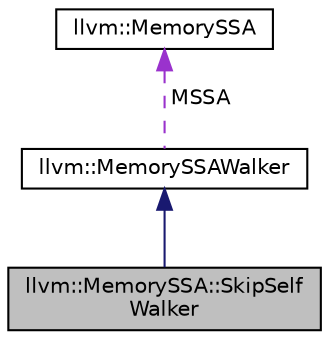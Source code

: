 digraph "llvm::MemorySSA::SkipSelfWalker"
{
 // LATEX_PDF_SIZE
  bgcolor="transparent";
  edge [fontname="Helvetica",fontsize="10",labelfontname="Helvetica",labelfontsize="10"];
  node [fontname="Helvetica",fontsize="10",shape=record];
  Node1 [label="llvm::MemorySSA::SkipSelf\lWalker",height=0.2,width=0.4,color="black", fillcolor="grey75", style="filled", fontcolor="black",tooltip=" "];
  Node2 -> Node1 [dir="back",color="midnightblue",fontsize="10",style="solid",fontname="Helvetica"];
  Node2 [label="llvm::MemorySSAWalker",height=0.2,width=0.4,color="black",URL="$classllvm_1_1MemorySSAWalker.html",tooltip="This is the generic walker interface for walkers of MemorySSA."];
  Node3 -> Node2 [dir="back",color="darkorchid3",fontsize="10",style="dashed",label=" MSSA" ,fontname="Helvetica"];
  Node3 [label="llvm::MemorySSA",height=0.2,width=0.4,color="black",URL="$classllvm_1_1MemorySSA.html",tooltip="Encapsulates MemorySSA, including all data associated with memory accesses."];
}

